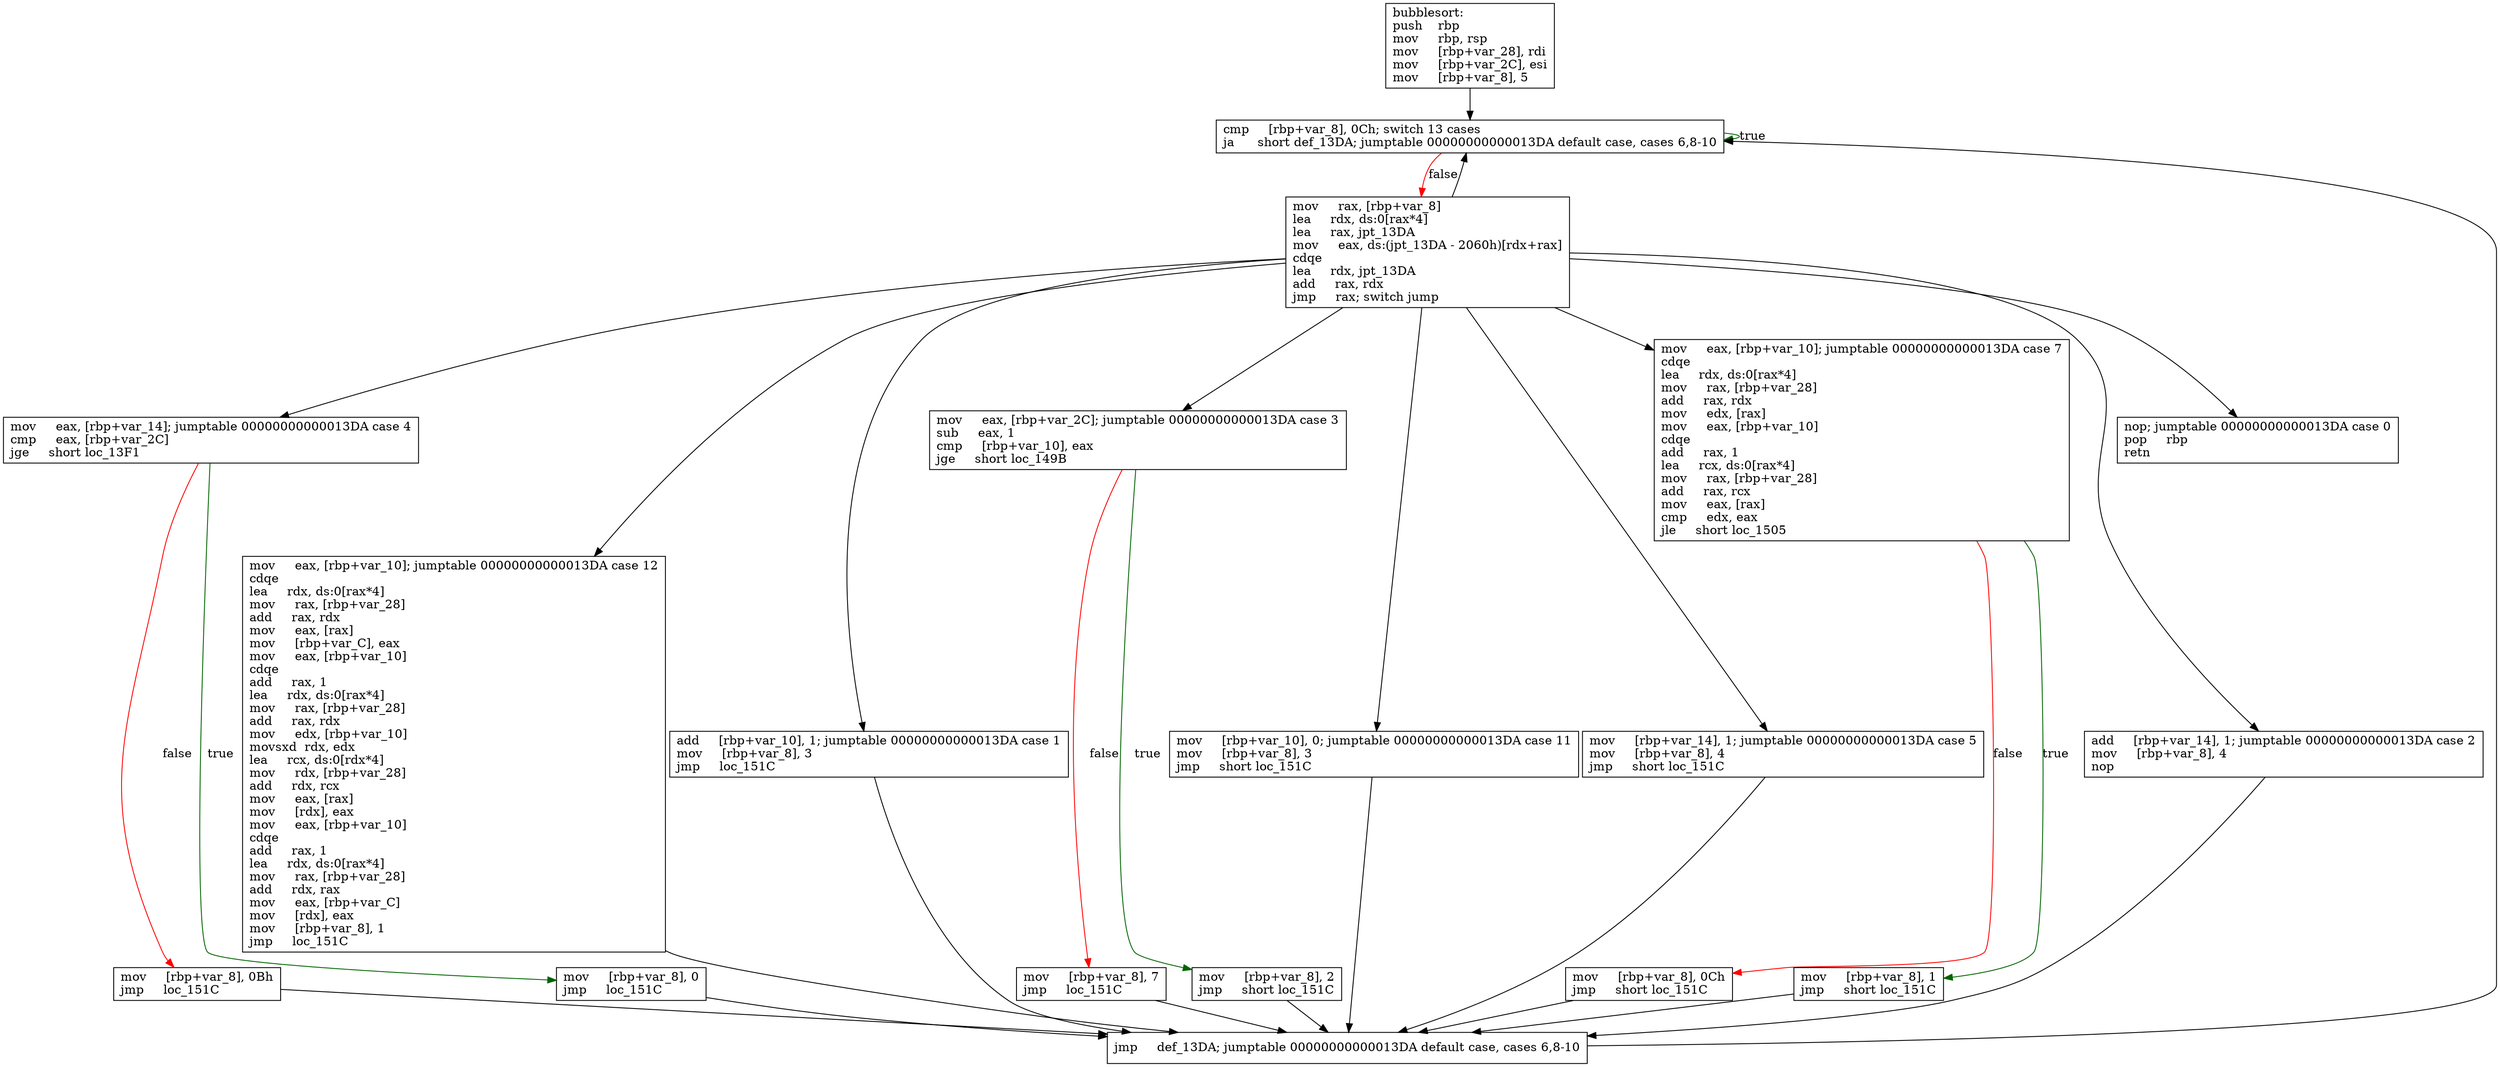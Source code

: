digraph "bubblesort" {
	graph [
	];
	node [
		shape = "box"
	];
	edge [
	];
	"0" [
		label = "bubblesort:\lpush    rbp\lmov     rbp, rsp\lmov     [rbp+var_28], rdi\lmov     [rbp+var_2C], esi\lmov     [rbp+var_8], 5\l"
	];
	"1" [
		label = "cmp     [rbp+var_8], 0Ch; switch 13 cases\lja      short def_13DA; jumptable 00000000000013DA default case, cases 6,8-10\l"
	];
	"2" [
		label = "mov     rax, [rbp+var_8]\llea     rdx, ds:0[rax*4]\llea     rax, jpt_13DA\lmov     eax, ds:(jpt_13DA - 2060h)[rdx+rax]\lcdqe\llea     rdx, jpt_13DA\ladd     rax, rdx\ljmp     rax; switch jump\l"
	];
	"3" [
		label = "mov     eax, [rbp+var_14]; jumptable 00000000000013DA case 4\lcmp     eax, [rbp+var_2C]\ljge     short loc_13F1\l"
	];
	"4" [
		label = "mov     [rbp+var_8], 0Bh\ljmp     loc_151C\l"
	];
	"5" [
		label = "mov     [rbp+var_8], 0\ljmp     loc_151C\l"
	];
	"6" [
		label = "mov     eax, [rbp+var_10]; jumptable 00000000000013DA case 12\lcdqe\llea     rdx, ds:0[rax*4]\lmov     rax, [rbp+var_28]\ladd     rax, rdx\lmov     eax, [rax]\lmov     [rbp+var_C], eax\lmov     eax, [rbp+var_10]\lcdqe\ladd     rax, 1\llea     rdx, ds:0[rax*4]\lmov     rax, [rbp+var_28]\ladd     rax, rdx\lmov     edx, [rbp+var_10]\lmovsxd  rdx, edx\llea     rcx, ds:0[rdx*4]\lmov     rdx, [rbp+var_28]\ladd     rdx, rcx\lmov     eax, [rax]\lmov     [rdx], eax\lmov     eax, [rbp+var_10]\lcdqe\ladd     rax, 1\llea     rdx, ds:0[rax*4]\lmov     rax, [rbp+var_28]\ladd     rdx, rax\lmov     eax, [rbp+var_C]\lmov     [rdx], eax\lmov     [rbp+var_8], 1\ljmp     loc_151C\l"
	];
	"7" [
		label = "add     [rbp+var_10], 1; jumptable 00000000000013DA case 1\lmov     [rbp+var_8], 3\ljmp     loc_151C\l"
	];
	"8" [
		label = "mov     eax, [rbp+var_2C]; jumptable 00000000000013DA case 3\lsub     eax, 1\lcmp     [rbp+var_10], eax\ljge     short loc_149B\l"
	];
	"9" [
		label = "mov     [rbp+var_8], 7\ljmp     loc_151C\l"
	];
	"10" [
		label = "mov     [rbp+var_8], 2\ljmp     short loc_151C\l"
	];
	"11" [
		label = "mov     [rbp+var_10], 0; jumptable 00000000000013DA case 11\lmov     [rbp+var_8], 3\ljmp     short loc_151C\l"
	];
	"12" [
		label = "mov     [rbp+var_14], 1; jumptable 00000000000013DA case 5\lmov     [rbp+var_8], 4\ljmp     short loc_151C\l"
	];
	"13" [
		label = "mov     eax, [rbp+var_10]; jumptable 00000000000013DA case 7\lcdqe\llea     rdx, ds:0[rax*4]\lmov     rax, [rbp+var_28]\ladd     rax, rdx\lmov     edx, [rax]\lmov     eax, [rbp+var_10]\lcdqe\ladd     rax, 1\llea     rcx, ds:0[rax*4]\lmov     rax, [rbp+var_28]\ladd     rax, rcx\lmov     eax, [rax]\lcmp     edx, eax\ljle     short loc_1505\l"
	];
	"14" [
		label = "mov     [rbp+var_8], 0Ch\ljmp     short loc_151C\l"
	];
	"15" [
		label = "mov     [rbp+var_8], 1\ljmp     short loc_151C\l"
	];
	"16" [
		label = "add     [rbp+var_14], 1; jumptable 00000000000013DA case 2\lmov     [rbp+var_8], 4\lnop\l"
	];
	"17" [
		label = "jmp     def_13DA; jumptable 00000000000013DA default case, cases 6,8-10\l"
	];
	"18" [
		label = "nop; jumptable 00000000000013DA case 0\lpop     rbp\lretn\l"
	];
// node 0
	"0" -> "1" [ ];
// node 1
	"1" -> "2" [ label = "false", color = red ];
	"1" -> "1" [ label = "true", color = darkgreen ];
// node 2
	"2" -> "1" [ ];
	"2" -> "3" [ ];
	"2" -> "6" [ ];
	"2" -> "7" [ ];
	"2" -> "8" [ ];
	"2" -> "11" [ ];
	"2" -> "12" [ ];
	"2" -> "13" [ ];
	"2" -> "16" [ ];
	"2" -> "18" [ ];
// node 3
	"3" -> "4" [ label = "false", color = red ];
	"3" -> "5" [ label = "true", color = darkgreen ];
// node 4
	"4" -> "17" [ ];
// node 5
	"5" -> "17" [ ];
// node 6
	"6" -> "17" [ ];
// node 7
	"7" -> "17" [ ];
// node 8
	"8" -> "9" [ label = "false", color = red ];
	"8" -> "10" [ label = "true", color = darkgreen ];
// node 9
	"9" -> "17" [ ];
// node 10
	"10" -> "17" [ ];
// node 11
	"11" -> "17" [ ];
// node 12
	"12" -> "17" [ ];
// node 13
	"13" -> "14" [ label = "false", color = red ];
	"13" -> "15" [ label = "true", color = darkgreen ];
// node 14
	"14" -> "17" [ ];
// node 15
	"15" -> "17" [ ];
// node 16
	"16" -> "17" [ ];
// node 17
	"17" -> "1" [ ];
// node 18
}

